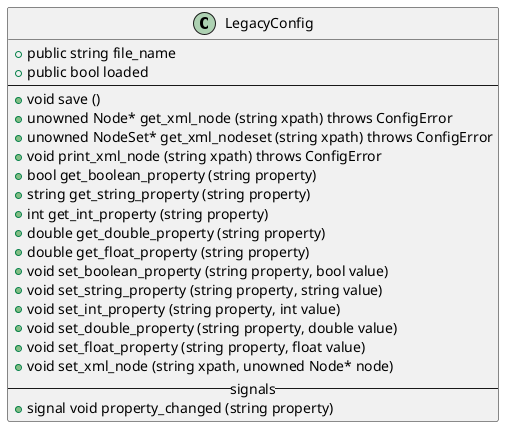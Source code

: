 /'
 '  UML include file for LegacyConfig class
 '/

@startuml
class LegacyConfig {
    +public string file_name
    +public bool loaded
    ----
    +void save ()
    +unowned Node* get_xml_node (string xpath) throws ConfigError
    +unowned NodeSet* get_xml_nodeset (string xpath) throws ConfigError
    +void print_xml_node (string xpath) throws ConfigError
    +bool get_boolean_property (string property)
    +string get_string_property (string property)
    +int get_int_property (string property)
    +double get_double_property (string property)
    +double get_float_property (string property)
    +void set_boolean_property (string property, bool value)
    +void set_string_property (string property, string value)
    +void set_int_property (string property, int value)
    +void set_double_property (string property, double value)
    +void set_float_property (string property, float value)
    +void set_xml_node (string xpath, unowned Node* node)
    --signals--
    +signal void property_changed (string property)
}
@enduml
